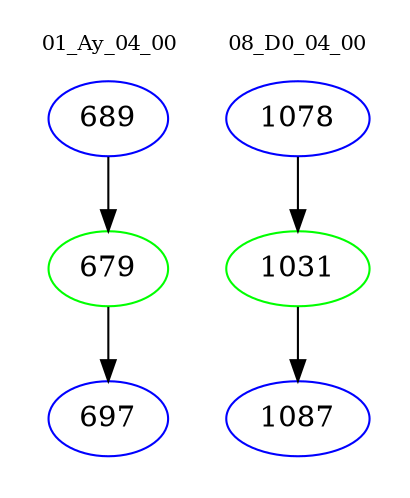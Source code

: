 digraph{
subgraph cluster_0 {
color = white
label = "01_Ay_04_00";
fontsize=10;
T0_689 [label="689", color="blue"]
T0_689 -> T0_679 [color="black"]
T0_679 [label="679", color="green"]
T0_679 -> T0_697 [color="black"]
T0_697 [label="697", color="blue"]
}
subgraph cluster_1 {
color = white
label = "08_D0_04_00";
fontsize=10;
T1_1078 [label="1078", color="blue"]
T1_1078 -> T1_1031 [color="black"]
T1_1031 [label="1031", color="green"]
T1_1031 -> T1_1087 [color="black"]
T1_1087 [label="1087", color="blue"]
}
}
